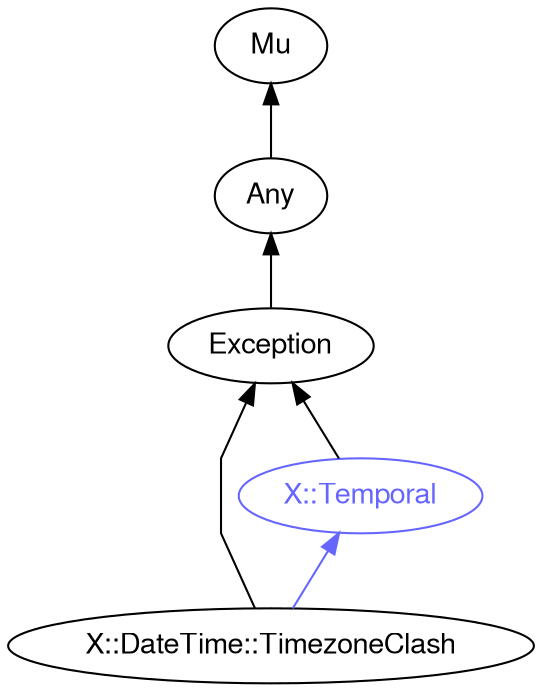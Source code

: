 digraph "perl6-type-graph" {
    rankdir=BT;
    splines=polyline;
    overlap=false; 
    // Types
    "X::DateTime::TimezoneClash" [color="#000000", fontcolor="#000000", href="/type/X::DateTime::TimezoneClash", fontname="FreeSans"];
    "Mu" [color="#000000", fontcolor="#000000", href="/type/Mu", fontname="FreeSans"];
    "Any" [color="#000000", fontcolor="#000000", href="/type/Any", fontname="FreeSans"];
    "Exception" [color="#000000", fontcolor="#000000", href="/type/Exception", fontname="FreeSans"];
    "X::Temporal" [color="#6666FF", fontcolor="#6666FF", href="/type/X::Temporal", fontname="FreeSans"];

    // Superclasses
    "X::DateTime::TimezoneClash" -> "Exception" [color="#000000"];
    "Any" -> "Mu" [color="#000000"];
    "Exception" -> "Any" [color="#000000"];
    "X::Temporal" -> "Exception" [color="#000000"];

    // Roles
    "X::DateTime::TimezoneClash" -> "X::Temporal" [color="#6666FF"];
}

